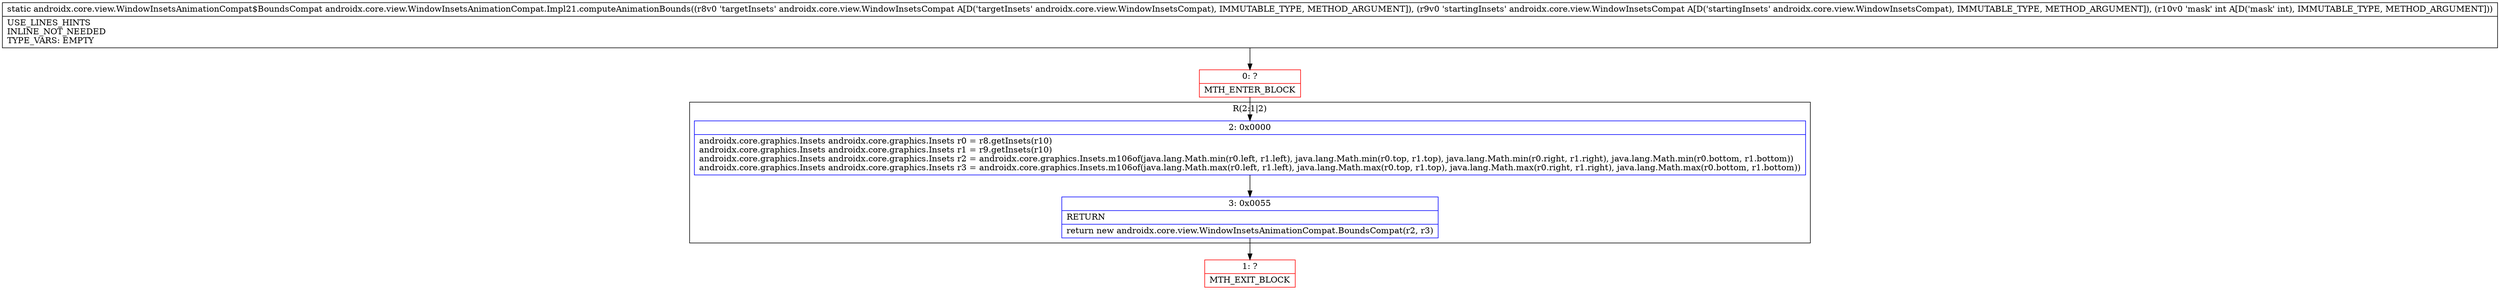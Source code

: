 digraph "CFG forandroidx.core.view.WindowInsetsAnimationCompat.Impl21.computeAnimationBounds(Landroidx\/core\/view\/WindowInsetsCompat;Landroidx\/core\/view\/WindowInsetsCompat;I)Landroidx\/core\/view\/WindowInsetsAnimationCompat$BoundsCompat;" {
subgraph cluster_Region_569015835 {
label = "R(2:1|2)";
node [shape=record,color=blue];
Node_2 [shape=record,label="{2\:\ 0x0000|androidx.core.graphics.Insets androidx.core.graphics.Insets r0 = r8.getInsets(r10)\landroidx.core.graphics.Insets androidx.core.graphics.Insets r1 = r9.getInsets(r10)\landroidx.core.graphics.Insets androidx.core.graphics.Insets r2 = androidx.core.graphics.Insets.m106of(java.lang.Math.min(r0.left, r1.left), java.lang.Math.min(r0.top, r1.top), java.lang.Math.min(r0.right, r1.right), java.lang.Math.min(r0.bottom, r1.bottom))\landroidx.core.graphics.Insets androidx.core.graphics.Insets r3 = androidx.core.graphics.Insets.m106of(java.lang.Math.max(r0.left, r1.left), java.lang.Math.max(r0.top, r1.top), java.lang.Math.max(r0.right, r1.right), java.lang.Math.max(r0.bottom, r1.bottom))\l}"];
Node_3 [shape=record,label="{3\:\ 0x0055|RETURN\l|return new androidx.core.view.WindowInsetsAnimationCompat.BoundsCompat(r2, r3)\l}"];
}
Node_0 [shape=record,color=red,label="{0\:\ ?|MTH_ENTER_BLOCK\l}"];
Node_1 [shape=record,color=red,label="{1\:\ ?|MTH_EXIT_BLOCK\l}"];
MethodNode[shape=record,label="{static androidx.core.view.WindowInsetsAnimationCompat$BoundsCompat androidx.core.view.WindowInsetsAnimationCompat.Impl21.computeAnimationBounds((r8v0 'targetInsets' androidx.core.view.WindowInsetsCompat A[D('targetInsets' androidx.core.view.WindowInsetsCompat), IMMUTABLE_TYPE, METHOD_ARGUMENT]), (r9v0 'startingInsets' androidx.core.view.WindowInsetsCompat A[D('startingInsets' androidx.core.view.WindowInsetsCompat), IMMUTABLE_TYPE, METHOD_ARGUMENT]), (r10v0 'mask' int A[D('mask' int), IMMUTABLE_TYPE, METHOD_ARGUMENT]))  | USE_LINES_HINTS\lINLINE_NOT_NEEDED\lTYPE_VARS: EMPTY\l}"];
MethodNode -> Node_0;Node_2 -> Node_3;
Node_3 -> Node_1;
Node_0 -> Node_2;
}

